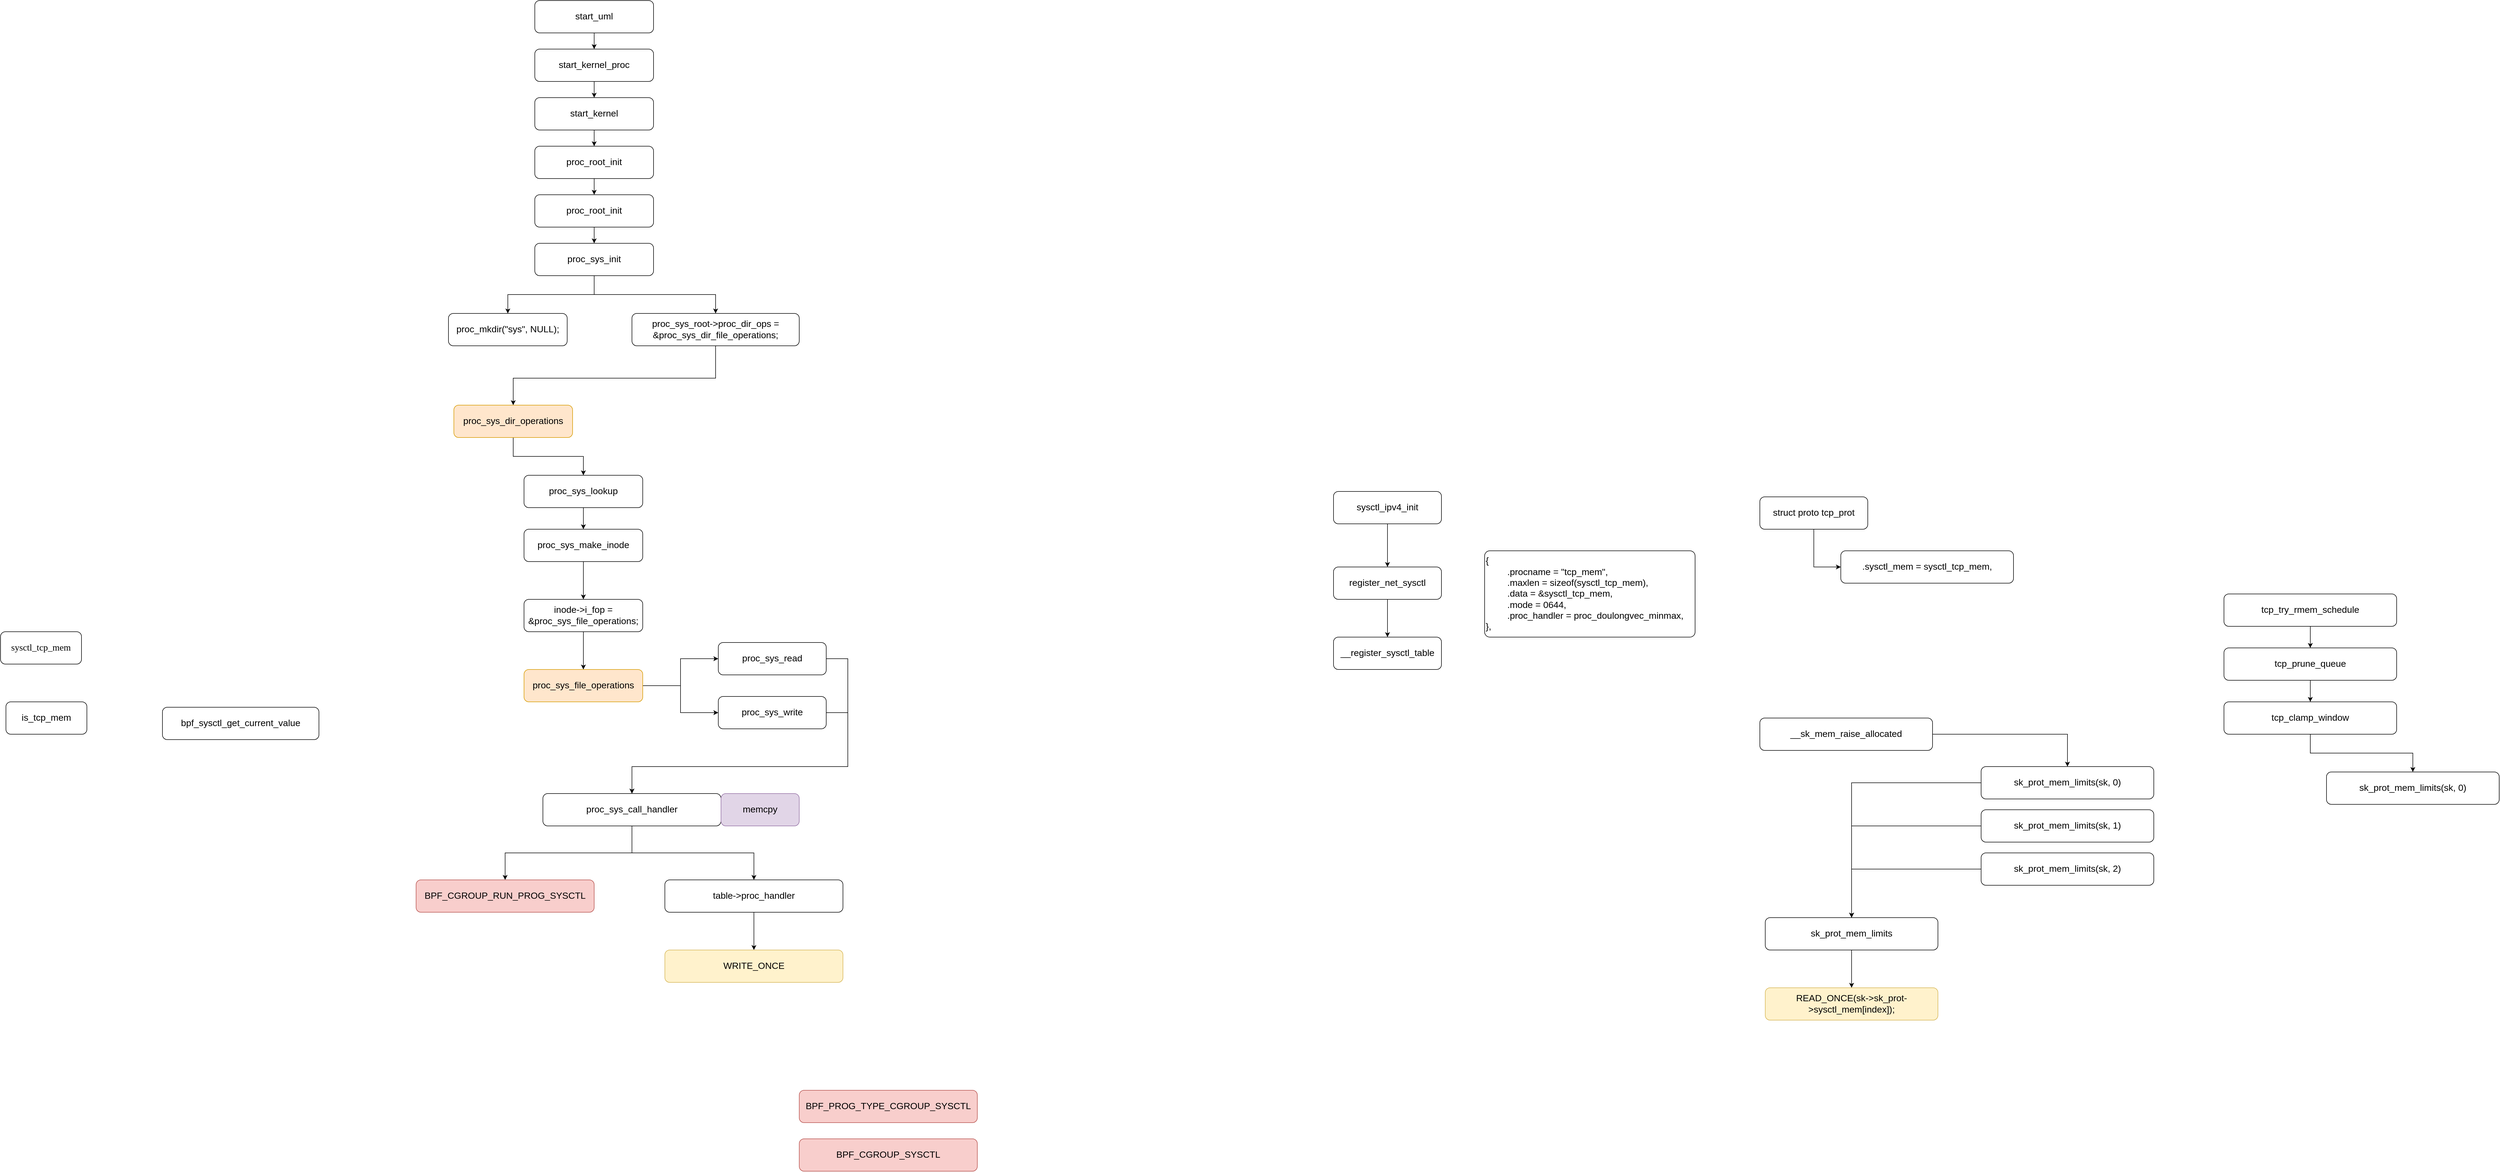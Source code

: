 <mxfile version="21.2.9" type="github">
  <diagram name="第 1 页" id="UhOqMrJpVa5OOBqp4UN_">
    <mxGraphModel dx="3257" dy="2674" grid="1" gridSize="10" guides="1" tooltips="1" connect="1" arrows="1" fold="1" page="1" pageScale="1" pageWidth="827" pageHeight="1169" math="0" shadow="0">
      <root>
        <mxCell id="0" />
        <mxCell id="1" parent="0" />
        <mxCell id="S9WwIThJoDWI54Gwqipy-3" value="&lt;font face=&quot;Garamond&quot; style=&quot;font-size: 17px;&quot;&gt;sysctl_tcp_mem&lt;/font&gt;" style="rounded=1;whiteSpace=wrap;html=1;fontSize=17;" parent="1" vertex="1">
          <mxGeometry x="-670" y="260" width="150" height="60" as="geometry" />
        </mxCell>
        <mxCell id="S9WwIThJoDWI54Gwqipy-4" value="is_tcp_mem" style="rounded=1;whiteSpace=wrap;html=1;fontSize=17;" parent="1" vertex="1">
          <mxGeometry x="-660" y="390" width="150" height="60" as="geometry" />
        </mxCell>
        <mxCell id="S9WwIThJoDWI54Gwqipy-5" value="bpf_sysctl_get_current_value" style="rounded=1;whiteSpace=wrap;html=1;fontSize=17;" parent="1" vertex="1">
          <mxGeometry x="-370" y="400" width="290" height="60" as="geometry" />
        </mxCell>
        <mxCell id="S9WwIThJoDWI54Gwqipy-6" value="BPF_CGROUP_RUN_PROG_SYSCTL" style="rounded=1;whiteSpace=wrap;html=1;fontSize=17;fillColor=#f8cecc;strokeColor=#b85450;" parent="1" vertex="1">
          <mxGeometry x="100" y="720" width="330" height="60" as="geometry" />
        </mxCell>
        <mxCell id="9XG2BIqTgFoNW4vE4yJE-37" style="edgeStyle=orthogonalEdgeStyle;rounded=0;orthogonalLoop=1;jettySize=auto;html=1;" edge="1" parent="1" source="S9WwIThJoDWI54Gwqipy-7" target="9XG2BIqTgFoNW4vE4yJE-36">
          <mxGeometry relative="1" as="geometry" />
        </mxCell>
        <mxCell id="S9WwIThJoDWI54Gwqipy-7" value="table-&amp;gt;proc_handler" style="rounded=1;whiteSpace=wrap;html=1;fontSize=17;" parent="1" vertex="1">
          <mxGeometry x="561" y="720" width="330" height="60" as="geometry" />
        </mxCell>
        <mxCell id="S9WwIThJoDWI54Gwqipy-15" style="edgeStyle=orthogonalEdgeStyle;rounded=0;orthogonalLoop=1;jettySize=auto;html=1;" parent="1" source="S9WwIThJoDWI54Gwqipy-8" target="S9WwIThJoDWI54Gwqipy-7" edge="1">
          <mxGeometry relative="1" as="geometry" />
        </mxCell>
        <mxCell id="9XG2BIqTgFoNW4vE4yJE-15" style="edgeStyle=orthogonalEdgeStyle;rounded=0;orthogonalLoop=1;jettySize=auto;html=1;" edge="1" parent="1" source="S9WwIThJoDWI54Gwqipy-8" target="S9WwIThJoDWI54Gwqipy-6">
          <mxGeometry relative="1" as="geometry" />
        </mxCell>
        <mxCell id="S9WwIThJoDWI54Gwqipy-8" value="proc_sys_call_handler" style="rounded=1;whiteSpace=wrap;html=1;fontSize=17;" parent="1" vertex="1">
          <mxGeometry x="335" y="560" width="330" height="60" as="geometry" />
        </mxCell>
        <mxCell id="S9WwIThJoDWI54Gwqipy-19" style="edgeStyle=orthogonalEdgeStyle;rounded=0;orthogonalLoop=1;jettySize=auto;html=1;" parent="1" source="S9WwIThJoDWI54Gwqipy-9" target="S9WwIThJoDWI54Gwqipy-8" edge="1">
          <mxGeometry relative="1" as="geometry">
            <Array as="points">
              <mxPoint x="900" y="310" />
              <mxPoint x="900" y="510" />
              <mxPoint x="500" y="510" />
            </Array>
          </mxGeometry>
        </mxCell>
        <mxCell id="S9WwIThJoDWI54Gwqipy-9" value="proc_sys_read" style="rounded=1;whiteSpace=wrap;html=1;fontSize=17;" parent="1" vertex="1">
          <mxGeometry x="660" y="280" width="200" height="60" as="geometry" />
        </mxCell>
        <mxCell id="S9WwIThJoDWI54Gwqipy-20" style="edgeStyle=orthogonalEdgeStyle;rounded=0;orthogonalLoop=1;jettySize=auto;html=1;" parent="1" source="S9WwIThJoDWI54Gwqipy-10" target="S9WwIThJoDWI54Gwqipy-8" edge="1">
          <mxGeometry relative="1" as="geometry">
            <Array as="points">
              <mxPoint x="900" y="410" />
              <mxPoint x="900" y="510" />
              <mxPoint x="500" y="510" />
            </Array>
          </mxGeometry>
        </mxCell>
        <mxCell id="S9WwIThJoDWI54Gwqipy-10" value="proc_sys_write" style="rounded=1;whiteSpace=wrap;html=1;fontSize=17;" parent="1" vertex="1">
          <mxGeometry x="660" y="380" width="200" height="60" as="geometry" />
        </mxCell>
        <mxCell id="S9WwIThJoDWI54Gwqipy-16" style="edgeStyle=orthogonalEdgeStyle;rounded=0;orthogonalLoop=1;jettySize=auto;html=1;" parent="1" source="S9WwIThJoDWI54Gwqipy-11" target="S9WwIThJoDWI54Gwqipy-9" edge="1">
          <mxGeometry relative="1" as="geometry" />
        </mxCell>
        <mxCell id="S9WwIThJoDWI54Gwqipy-22" style="edgeStyle=orthogonalEdgeStyle;rounded=0;orthogonalLoop=1;jettySize=auto;html=1;entryX=0;entryY=0.5;entryDx=0;entryDy=0;" parent="1" source="S9WwIThJoDWI54Gwqipy-11" target="S9WwIThJoDWI54Gwqipy-10" edge="1">
          <mxGeometry relative="1" as="geometry" />
        </mxCell>
        <mxCell id="S9WwIThJoDWI54Gwqipy-11" value="proc_sys_file_operations" style="rounded=1;whiteSpace=wrap;html=1;fontSize=17;fillColor=#ffe6cc;strokeColor=#d79b00;" parent="1" vertex="1">
          <mxGeometry x="300" y="330" width="220" height="60" as="geometry" />
        </mxCell>
        <mxCell id="9XG2BIqTgFoNW4vE4yJE-14" style="edgeStyle=orthogonalEdgeStyle;rounded=0;orthogonalLoop=1;jettySize=auto;html=1;entryX=0.5;entryY=0;entryDx=0;entryDy=0;" edge="1" parent="1" source="S9WwIThJoDWI54Gwqipy-23" target="S9WwIThJoDWI54Gwqipy-11">
          <mxGeometry relative="1" as="geometry" />
        </mxCell>
        <mxCell id="S9WwIThJoDWI54Gwqipy-23" value="inode-&amp;gt;i_fop = &amp;amp;proc_sys_file_operations;" style="rounded=1;whiteSpace=wrap;html=1;fontSize=17;" parent="1" vertex="1">
          <mxGeometry x="300" y="200" width="220" height="60" as="geometry" />
        </mxCell>
        <mxCell id="9XG2BIqTgFoNW4vE4yJE-17" style="edgeStyle=orthogonalEdgeStyle;rounded=0;orthogonalLoop=1;jettySize=auto;html=1;" edge="1" parent="1" source="S9WwIThJoDWI54Gwqipy-24" target="S9WwIThJoDWI54Gwqipy-23">
          <mxGeometry relative="1" as="geometry" />
        </mxCell>
        <mxCell id="S9WwIThJoDWI54Gwqipy-24" value="proc_sys_make_inode" style="rounded=1;whiteSpace=wrap;html=1;fontSize=17;" parent="1" vertex="1">
          <mxGeometry x="300" y="70" width="220" height="60" as="geometry" />
        </mxCell>
        <mxCell id="9XG2BIqTgFoNW4vE4yJE-16" style="edgeStyle=orthogonalEdgeStyle;rounded=0;orthogonalLoop=1;jettySize=auto;html=1;" edge="1" parent="1" source="S9WwIThJoDWI54Gwqipy-25" target="S9WwIThJoDWI54Gwqipy-24">
          <mxGeometry relative="1" as="geometry" />
        </mxCell>
        <mxCell id="S9WwIThJoDWI54Gwqipy-25" value="proc_sys_lookup" style="rounded=1;whiteSpace=wrap;html=1;fontSize=17;" parent="1" vertex="1">
          <mxGeometry x="300" y="-30" width="220" height="60" as="geometry" />
        </mxCell>
        <mxCell id="9XG2BIqTgFoNW4vE4yJE-13" style="edgeStyle=orthogonalEdgeStyle;rounded=0;orthogonalLoop=1;jettySize=auto;html=1;" edge="1" parent="1" source="S9WwIThJoDWI54Gwqipy-27" target="S9WwIThJoDWI54Gwqipy-25">
          <mxGeometry relative="1" as="geometry" />
        </mxCell>
        <mxCell id="S9WwIThJoDWI54Gwqipy-27" value="proc_sys_dir_operations" style="rounded=1;whiteSpace=wrap;html=1;fontSize=17;fillColor=#ffe6cc;strokeColor=#d79b00;" parent="1" vertex="1">
          <mxGeometry x="170" y="-160" width="220" height="60" as="geometry" />
        </mxCell>
        <mxCell id="9XG2BIqTgFoNW4vE4yJE-51" style="edgeStyle=orthogonalEdgeStyle;rounded=0;orthogonalLoop=1;jettySize=auto;html=1;" edge="1" parent="1" source="9XG2BIqTgFoNW4vE4yJE-1" target="9XG2BIqTgFoNW4vE4yJE-2">
          <mxGeometry relative="1" as="geometry" />
        </mxCell>
        <mxCell id="9XG2BIqTgFoNW4vE4yJE-1" value="start_uml" style="rounded=1;whiteSpace=wrap;html=1;fontSize=17;" vertex="1" parent="1">
          <mxGeometry x="320" y="-910" width="220" height="60" as="geometry" />
        </mxCell>
        <mxCell id="9XG2BIqTgFoNW4vE4yJE-50" style="edgeStyle=orthogonalEdgeStyle;rounded=0;orthogonalLoop=1;jettySize=auto;html=1;" edge="1" parent="1" source="9XG2BIqTgFoNW4vE4yJE-2" target="9XG2BIqTgFoNW4vE4yJE-3">
          <mxGeometry relative="1" as="geometry" />
        </mxCell>
        <mxCell id="9XG2BIqTgFoNW4vE4yJE-2" value="start_kernel_proc" style="rounded=1;whiteSpace=wrap;html=1;fontSize=17;" vertex="1" parent="1">
          <mxGeometry x="320" y="-820" width="220" height="60" as="geometry" />
        </mxCell>
        <mxCell id="9XG2BIqTgFoNW4vE4yJE-52" style="edgeStyle=orthogonalEdgeStyle;rounded=0;orthogonalLoop=1;jettySize=auto;html=1;" edge="1" parent="1" source="9XG2BIqTgFoNW4vE4yJE-3" target="9XG2BIqTgFoNW4vE4yJE-4">
          <mxGeometry relative="1" as="geometry" />
        </mxCell>
        <mxCell id="9XG2BIqTgFoNW4vE4yJE-3" value="start_kernel" style="rounded=1;whiteSpace=wrap;html=1;fontSize=17;" vertex="1" parent="1">
          <mxGeometry x="320" y="-730" width="220" height="60" as="geometry" />
        </mxCell>
        <mxCell id="9XG2BIqTgFoNW4vE4yJE-53" style="edgeStyle=orthogonalEdgeStyle;rounded=0;orthogonalLoop=1;jettySize=auto;html=1;" edge="1" parent="1" source="9XG2BIqTgFoNW4vE4yJE-4" target="9XG2BIqTgFoNW4vE4yJE-5">
          <mxGeometry relative="1" as="geometry" />
        </mxCell>
        <mxCell id="9XG2BIqTgFoNW4vE4yJE-4" value="proc_root_init" style="rounded=1;whiteSpace=wrap;html=1;fontSize=17;" vertex="1" parent="1">
          <mxGeometry x="320" y="-640" width="220" height="60" as="geometry" />
        </mxCell>
        <mxCell id="9XG2BIqTgFoNW4vE4yJE-54" style="edgeStyle=orthogonalEdgeStyle;rounded=0;orthogonalLoop=1;jettySize=auto;html=1;" edge="1" parent="1" source="9XG2BIqTgFoNW4vE4yJE-5" target="9XG2BIqTgFoNW4vE4yJE-6">
          <mxGeometry relative="1" as="geometry" />
        </mxCell>
        <mxCell id="9XG2BIqTgFoNW4vE4yJE-5" value="proc_root_init" style="rounded=1;whiteSpace=wrap;html=1;fontSize=17;" vertex="1" parent="1">
          <mxGeometry x="320" y="-550" width="220" height="60" as="geometry" />
        </mxCell>
        <mxCell id="9XG2BIqTgFoNW4vE4yJE-9" style="edgeStyle=orthogonalEdgeStyle;rounded=0;orthogonalLoop=1;jettySize=auto;html=1;" edge="1" parent="1" source="9XG2BIqTgFoNW4vE4yJE-6" target="9XG2BIqTgFoNW4vE4yJE-7">
          <mxGeometry relative="1" as="geometry" />
        </mxCell>
        <mxCell id="9XG2BIqTgFoNW4vE4yJE-10" style="edgeStyle=orthogonalEdgeStyle;rounded=0;orthogonalLoop=1;jettySize=auto;html=1;" edge="1" parent="1" source="9XG2BIqTgFoNW4vE4yJE-6" target="9XG2BIqTgFoNW4vE4yJE-8">
          <mxGeometry relative="1" as="geometry" />
        </mxCell>
        <mxCell id="9XG2BIqTgFoNW4vE4yJE-6" value="proc_sys_init" style="rounded=1;whiteSpace=wrap;html=1;fontSize=17;" vertex="1" parent="1">
          <mxGeometry x="320" y="-460" width="220" height="60" as="geometry" />
        </mxCell>
        <mxCell id="9XG2BIqTgFoNW4vE4yJE-7" value="proc_mkdir(&quot;sys&quot;, NULL);" style="rounded=1;whiteSpace=wrap;html=1;fontSize=17;" vertex="1" parent="1">
          <mxGeometry x="160" y="-330" width="220" height="60" as="geometry" />
        </mxCell>
        <mxCell id="9XG2BIqTgFoNW4vE4yJE-12" style="edgeStyle=orthogonalEdgeStyle;rounded=0;orthogonalLoop=1;jettySize=auto;html=1;" edge="1" parent="1" source="9XG2BIqTgFoNW4vE4yJE-8" target="S9WwIThJoDWI54Gwqipy-27">
          <mxGeometry relative="1" as="geometry">
            <Array as="points">
              <mxPoint x="655" y="-210" />
              <mxPoint x="280" y="-210" />
            </Array>
          </mxGeometry>
        </mxCell>
        <mxCell id="9XG2BIqTgFoNW4vE4yJE-8" value="proc_sys_root-&amp;gt;proc_dir_ops = &amp;amp;proc_sys_dir_file_operations;" style="rounded=1;whiteSpace=wrap;html=1;fontSize=17;" vertex="1" parent="1">
          <mxGeometry x="500" y="-330" width="310" height="60" as="geometry" />
        </mxCell>
        <mxCell id="9XG2BIqTgFoNW4vE4yJE-38" style="edgeStyle=orthogonalEdgeStyle;rounded=0;orthogonalLoop=1;jettySize=auto;html=1;" edge="1" parent="1" source="9XG2BIqTgFoNW4vE4yJE-18" target="9XG2BIqTgFoNW4vE4yJE-19">
          <mxGeometry relative="1" as="geometry" />
        </mxCell>
        <mxCell id="9XG2BIqTgFoNW4vE4yJE-18" value="sysctl_ipv4_init" style="rounded=1;whiteSpace=wrap;html=1;fontSize=17;" vertex="1" parent="1">
          <mxGeometry x="1800" width="200" height="60" as="geometry" />
        </mxCell>
        <mxCell id="9XG2BIqTgFoNW4vE4yJE-39" style="edgeStyle=orthogonalEdgeStyle;rounded=0;orthogonalLoop=1;jettySize=auto;html=1;entryX=0.5;entryY=0;entryDx=0;entryDy=0;" edge="1" parent="1" source="9XG2BIqTgFoNW4vE4yJE-19" target="9XG2BIqTgFoNW4vE4yJE-20">
          <mxGeometry relative="1" as="geometry" />
        </mxCell>
        <mxCell id="9XG2BIqTgFoNW4vE4yJE-19" value="register_net_sysctl" style="rounded=1;whiteSpace=wrap;html=1;fontSize=17;" vertex="1" parent="1">
          <mxGeometry x="1800" y="140" width="200" height="60" as="geometry" />
        </mxCell>
        <mxCell id="9XG2BIqTgFoNW4vE4yJE-20" value="__register_sysctl_table" style="rounded=1;whiteSpace=wrap;html=1;fontSize=17;" vertex="1" parent="1">
          <mxGeometry x="1800" y="270" width="200" height="60" as="geometry" />
        </mxCell>
        <mxCell id="9XG2BIqTgFoNW4vE4yJE-21" value="&lt;div&gt;{&lt;span style=&quot;&quot;&gt;&lt;/span&gt;&lt;/div&gt;&lt;blockquote style=&quot;margin: 0 0 0 40px; border: none; padding: 0px;&quot;&gt;&lt;div&gt;&lt;span style=&quot;&quot;&gt;.procname&lt;span style=&quot;&quot;&gt;	&lt;/span&gt;= &quot;tcp_mem&quot;,&lt;/span&gt;&lt;/div&gt;&lt;div&gt;&lt;span style=&quot;&quot;&gt;.maxlen&lt;span style=&quot;&quot;&gt;		&lt;/span&gt;= sizeof(sysctl_tcp_mem),&lt;/span&gt;&lt;/div&gt;&lt;div&gt;&lt;span style=&quot;&quot;&gt;.data&lt;span style=&quot;&quot;&gt;		&lt;/span&gt;= &amp;amp;sysctl_tcp_mem,&lt;/span&gt;&lt;/div&gt;&lt;div&gt;&lt;span style=&quot;&quot;&gt;.mode&lt;span style=&quot;&quot;&gt;		&lt;/span&gt;= 0644,&lt;/span&gt;&lt;/div&gt;&lt;div&gt;&lt;span style=&quot;&quot;&gt;.proc_handler&lt;span style=&quot;&quot;&gt;	&lt;/span&gt;= proc_doulongvec_minmax,&lt;/span&gt;&lt;/div&gt;&lt;/blockquote&gt;&lt;div&gt;&lt;span style=&quot;&quot;&gt;&lt;span style=&quot;&quot;&gt;	&lt;/span&gt;},&lt;/span&gt;&lt;/div&gt;" style="rounded=1;whiteSpace=wrap;html=1;fontSize=17;align=left;arcSize=6;" vertex="1" parent="1">
          <mxGeometry x="2080" y="110" width="390" height="160" as="geometry" />
        </mxCell>
        <mxCell id="9XG2BIqTgFoNW4vE4yJE-40" style="edgeStyle=orthogonalEdgeStyle;rounded=0;orthogonalLoop=1;jettySize=auto;html=1;entryX=0;entryY=0.5;entryDx=0;entryDy=0;" edge="1" parent="1" source="9XG2BIqTgFoNW4vE4yJE-22" target="9XG2BIqTgFoNW4vE4yJE-23">
          <mxGeometry relative="1" as="geometry" />
        </mxCell>
        <mxCell id="9XG2BIqTgFoNW4vE4yJE-22" value="struct proto tcp_prot" style="rounded=1;whiteSpace=wrap;html=1;fontSize=17;" vertex="1" parent="1">
          <mxGeometry x="2590" y="10" width="200" height="60" as="geometry" />
        </mxCell>
        <mxCell id="9XG2BIqTgFoNW4vE4yJE-23" value=".sysctl_mem		= sysctl_tcp_mem," style="rounded=1;whiteSpace=wrap;html=1;fontSize=17;" vertex="1" parent="1">
          <mxGeometry x="2740" y="110" width="320" height="60" as="geometry" />
        </mxCell>
        <mxCell id="9XG2BIqTgFoNW4vE4yJE-34" style="edgeStyle=orthogonalEdgeStyle;rounded=0;orthogonalLoop=1;jettySize=auto;html=1;entryX=0.5;entryY=0;entryDx=0;entryDy=0;" edge="1" parent="1" source="9XG2BIqTgFoNW4vE4yJE-24" target="9XG2BIqTgFoNW4vE4yJE-25">
          <mxGeometry relative="1" as="geometry" />
        </mxCell>
        <mxCell id="9XG2BIqTgFoNW4vE4yJE-24" value="sk_prot_mem_limits" style="rounded=1;whiteSpace=wrap;html=1;fontSize=17;" vertex="1" parent="1">
          <mxGeometry x="2600" y="790" width="320" height="60" as="geometry" />
        </mxCell>
        <mxCell id="9XG2BIqTgFoNW4vE4yJE-25" value="READ_ONCE(sk-&amp;gt;sk_prot-&amp;gt;sysctl_mem[index]);" style="rounded=1;whiteSpace=wrap;html=1;fontSize=17;fillColor=#fff2cc;strokeColor=#d6b656;" vertex="1" parent="1">
          <mxGeometry x="2600" y="920" width="320" height="60" as="geometry" />
        </mxCell>
        <mxCell id="9XG2BIqTgFoNW4vE4yJE-30" style="edgeStyle=orthogonalEdgeStyle;rounded=0;orthogonalLoop=1;jettySize=auto;html=1;" edge="1" parent="1" source="9XG2BIqTgFoNW4vE4yJE-26" target="9XG2BIqTgFoNW4vE4yJE-27">
          <mxGeometry relative="1" as="geometry" />
        </mxCell>
        <mxCell id="9XG2BIqTgFoNW4vE4yJE-26" value="__sk_mem_raise_allocated" style="rounded=1;whiteSpace=wrap;html=1;fontSize=17;" vertex="1" parent="1">
          <mxGeometry x="2590" y="420" width="320" height="60" as="geometry" />
        </mxCell>
        <mxCell id="9XG2BIqTgFoNW4vE4yJE-31" style="edgeStyle=orthogonalEdgeStyle;rounded=0;orthogonalLoop=1;jettySize=auto;html=1;" edge="1" parent="1" source="9XG2BIqTgFoNW4vE4yJE-27" target="9XG2BIqTgFoNW4vE4yJE-24">
          <mxGeometry relative="1" as="geometry" />
        </mxCell>
        <mxCell id="9XG2BIqTgFoNW4vE4yJE-27" value="sk_prot_mem_limits(sk, 0)" style="rounded=1;whiteSpace=wrap;html=1;fontSize=17;" vertex="1" parent="1">
          <mxGeometry x="3000" y="510" width="320" height="60" as="geometry" />
        </mxCell>
        <mxCell id="9XG2BIqTgFoNW4vE4yJE-32" style="edgeStyle=orthogonalEdgeStyle;rounded=0;orthogonalLoop=1;jettySize=auto;html=1;" edge="1" parent="1" source="9XG2BIqTgFoNW4vE4yJE-28" target="9XG2BIqTgFoNW4vE4yJE-24">
          <mxGeometry relative="1" as="geometry" />
        </mxCell>
        <mxCell id="9XG2BIqTgFoNW4vE4yJE-28" value="sk_prot_mem_limits(sk, 1)" style="rounded=1;whiteSpace=wrap;html=1;fontSize=17;" vertex="1" parent="1">
          <mxGeometry x="3000" y="590" width="320" height="60" as="geometry" />
        </mxCell>
        <mxCell id="9XG2BIqTgFoNW4vE4yJE-33" style="edgeStyle=orthogonalEdgeStyle;rounded=0;orthogonalLoop=1;jettySize=auto;html=1;" edge="1" parent="1" source="9XG2BIqTgFoNW4vE4yJE-29" target="9XG2BIqTgFoNW4vE4yJE-24">
          <mxGeometry relative="1" as="geometry" />
        </mxCell>
        <mxCell id="9XG2BIqTgFoNW4vE4yJE-29" value="sk_prot_mem_limits(sk, 2)" style="rounded=1;whiteSpace=wrap;html=1;fontSize=17;" vertex="1" parent="1">
          <mxGeometry x="3000" y="670" width="320" height="60" as="geometry" />
        </mxCell>
        <mxCell id="9XG2BIqTgFoNW4vE4yJE-35" value="memcpy" style="rounded=1;whiteSpace=wrap;html=1;fontSize=17;fillColor=#e1d5e7;strokeColor=#9673a6;" vertex="1" parent="1">
          <mxGeometry x="665" y="560" width="145" height="60" as="geometry" />
        </mxCell>
        <mxCell id="9XG2BIqTgFoNW4vE4yJE-36" value="WRITE_ONCE" style="rounded=1;whiteSpace=wrap;html=1;fontSize=17;fillColor=#fff2cc;strokeColor=#d6b656;" vertex="1" parent="1">
          <mxGeometry x="561" y="850" width="330" height="60" as="geometry" />
        </mxCell>
        <mxCell id="9XG2BIqTgFoNW4vE4yJE-47" style="edgeStyle=orthogonalEdgeStyle;rounded=0;orthogonalLoop=1;jettySize=auto;html=1;" edge="1" parent="1" source="9XG2BIqTgFoNW4vE4yJE-41" target="9XG2BIqTgFoNW4vE4yJE-42">
          <mxGeometry relative="1" as="geometry" />
        </mxCell>
        <mxCell id="9XG2BIqTgFoNW4vE4yJE-41" value="tcp_clamp_window" style="rounded=1;whiteSpace=wrap;html=1;fontSize=17;" vertex="1" parent="1">
          <mxGeometry x="3450" y="390" width="320" height="60" as="geometry" />
        </mxCell>
        <mxCell id="9XG2BIqTgFoNW4vE4yJE-42" value="sk_prot_mem_limits(sk, 0)" style="rounded=1;whiteSpace=wrap;html=1;fontSize=17;" vertex="1" parent="1">
          <mxGeometry x="3640" y="520" width="320" height="60" as="geometry" />
        </mxCell>
        <mxCell id="9XG2BIqTgFoNW4vE4yJE-46" style="edgeStyle=orthogonalEdgeStyle;rounded=0;orthogonalLoop=1;jettySize=auto;html=1;" edge="1" parent="1" source="9XG2BIqTgFoNW4vE4yJE-43" target="9XG2BIqTgFoNW4vE4yJE-41">
          <mxGeometry relative="1" as="geometry" />
        </mxCell>
        <mxCell id="9XG2BIqTgFoNW4vE4yJE-43" value="tcp_prune_queue" style="rounded=1;whiteSpace=wrap;html=1;fontSize=17;" vertex="1" parent="1">
          <mxGeometry x="3450" y="290" width="320" height="60" as="geometry" />
        </mxCell>
        <mxCell id="9XG2BIqTgFoNW4vE4yJE-45" style="edgeStyle=orthogonalEdgeStyle;rounded=0;orthogonalLoop=1;jettySize=auto;html=1;" edge="1" parent="1" source="9XG2BIqTgFoNW4vE4yJE-44" target="9XG2BIqTgFoNW4vE4yJE-43">
          <mxGeometry relative="1" as="geometry" />
        </mxCell>
        <mxCell id="9XG2BIqTgFoNW4vE4yJE-44" value="tcp_try_rmem_schedule" style="rounded=1;whiteSpace=wrap;html=1;fontSize=17;" vertex="1" parent="1">
          <mxGeometry x="3450" y="190" width="320" height="60" as="geometry" />
        </mxCell>
        <mxCell id="9XG2BIqTgFoNW4vE4yJE-48" value="BPF_PROG_TYPE_CGROUP_SYSCTL" style="rounded=1;whiteSpace=wrap;html=1;fontSize=17;fillColor=#f8cecc;strokeColor=#b85450;" vertex="1" parent="1">
          <mxGeometry x="810" y="1110" width="330" height="60" as="geometry" />
        </mxCell>
        <mxCell id="9XG2BIqTgFoNW4vE4yJE-49" value="BPF_CGROUP_SYSCTL" style="rounded=1;whiteSpace=wrap;html=1;fontSize=17;fillColor=#f8cecc;strokeColor=#b85450;" vertex="1" parent="1">
          <mxGeometry x="810" y="1200" width="330" height="60" as="geometry" />
        </mxCell>
      </root>
    </mxGraphModel>
  </diagram>
</mxfile>
